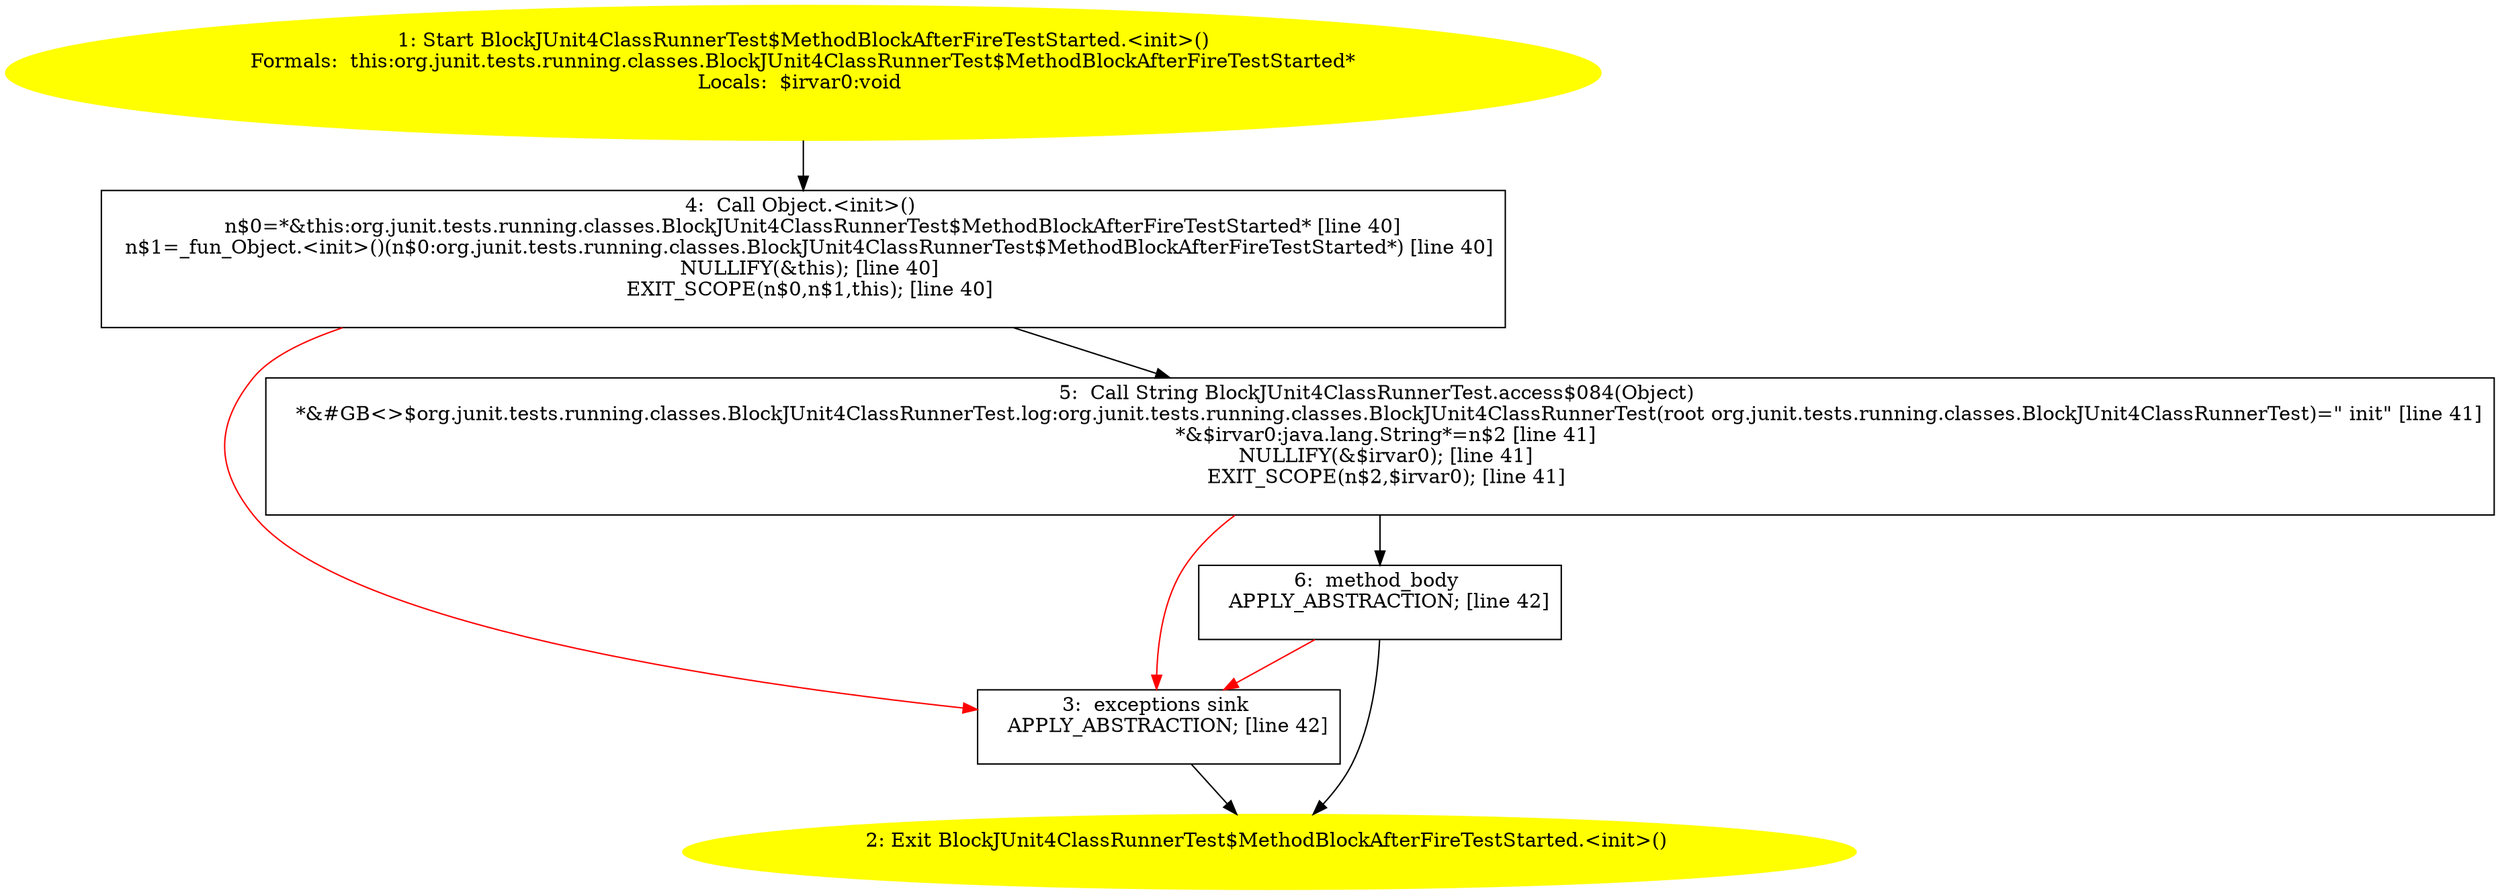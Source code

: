 /* @generated */
digraph cfg {
"org.junit.tests.running.classes.BlockJUnit4ClassRunnerTest$MethodBlockAfterFireTestStarted.<init>().976bb95f056223e97edb128675560f24_1" [label="1: Start BlockJUnit4ClassRunnerTest$MethodBlockAfterFireTestStarted.<init>()\nFormals:  this:org.junit.tests.running.classes.BlockJUnit4ClassRunnerTest$MethodBlockAfterFireTestStarted*\nLocals:  $irvar0:void \n  " color=yellow style=filled]
	

	 "org.junit.tests.running.classes.BlockJUnit4ClassRunnerTest$MethodBlockAfterFireTestStarted.<init>().976bb95f056223e97edb128675560f24_1" -> "org.junit.tests.running.classes.BlockJUnit4ClassRunnerTest$MethodBlockAfterFireTestStarted.<init>().976bb95f056223e97edb128675560f24_4" ;
"org.junit.tests.running.classes.BlockJUnit4ClassRunnerTest$MethodBlockAfterFireTestStarted.<init>().976bb95f056223e97edb128675560f24_2" [label="2: Exit BlockJUnit4ClassRunnerTest$MethodBlockAfterFireTestStarted.<init>() \n  " color=yellow style=filled]
	

"org.junit.tests.running.classes.BlockJUnit4ClassRunnerTest$MethodBlockAfterFireTestStarted.<init>().976bb95f056223e97edb128675560f24_3" [label="3:  exceptions sink \n   APPLY_ABSTRACTION; [line 42]\n " shape="box"]
	

	 "org.junit.tests.running.classes.BlockJUnit4ClassRunnerTest$MethodBlockAfterFireTestStarted.<init>().976bb95f056223e97edb128675560f24_3" -> "org.junit.tests.running.classes.BlockJUnit4ClassRunnerTest$MethodBlockAfterFireTestStarted.<init>().976bb95f056223e97edb128675560f24_2" ;
"org.junit.tests.running.classes.BlockJUnit4ClassRunnerTest$MethodBlockAfterFireTestStarted.<init>().976bb95f056223e97edb128675560f24_4" [label="4:  Call Object.<init>() \n   n$0=*&this:org.junit.tests.running.classes.BlockJUnit4ClassRunnerTest$MethodBlockAfterFireTestStarted* [line 40]\n  n$1=_fun_Object.<init>()(n$0:org.junit.tests.running.classes.BlockJUnit4ClassRunnerTest$MethodBlockAfterFireTestStarted*) [line 40]\n  NULLIFY(&this); [line 40]\n  EXIT_SCOPE(n$0,n$1,this); [line 40]\n " shape="box"]
	

	 "org.junit.tests.running.classes.BlockJUnit4ClassRunnerTest$MethodBlockAfterFireTestStarted.<init>().976bb95f056223e97edb128675560f24_4" -> "org.junit.tests.running.classes.BlockJUnit4ClassRunnerTest$MethodBlockAfterFireTestStarted.<init>().976bb95f056223e97edb128675560f24_5" ;
	 "org.junit.tests.running.classes.BlockJUnit4ClassRunnerTest$MethodBlockAfterFireTestStarted.<init>().976bb95f056223e97edb128675560f24_4" -> "org.junit.tests.running.classes.BlockJUnit4ClassRunnerTest$MethodBlockAfterFireTestStarted.<init>().976bb95f056223e97edb128675560f24_3" [color="red" ];
"org.junit.tests.running.classes.BlockJUnit4ClassRunnerTest$MethodBlockAfterFireTestStarted.<init>().976bb95f056223e97edb128675560f24_5" [label="5:  Call String BlockJUnit4ClassRunnerTest.access$084(Object) \n   *&#GB<>$org.junit.tests.running.classes.BlockJUnit4ClassRunnerTest.log:org.junit.tests.running.classes.BlockJUnit4ClassRunnerTest(root org.junit.tests.running.classes.BlockJUnit4ClassRunnerTest)=\" init\" [line 41]\n  *&$irvar0:java.lang.String*=n$2 [line 41]\n  NULLIFY(&$irvar0); [line 41]\n  EXIT_SCOPE(n$2,$irvar0); [line 41]\n " shape="box"]
	

	 "org.junit.tests.running.classes.BlockJUnit4ClassRunnerTest$MethodBlockAfterFireTestStarted.<init>().976bb95f056223e97edb128675560f24_5" -> "org.junit.tests.running.classes.BlockJUnit4ClassRunnerTest$MethodBlockAfterFireTestStarted.<init>().976bb95f056223e97edb128675560f24_6" ;
	 "org.junit.tests.running.classes.BlockJUnit4ClassRunnerTest$MethodBlockAfterFireTestStarted.<init>().976bb95f056223e97edb128675560f24_5" -> "org.junit.tests.running.classes.BlockJUnit4ClassRunnerTest$MethodBlockAfterFireTestStarted.<init>().976bb95f056223e97edb128675560f24_3" [color="red" ];
"org.junit.tests.running.classes.BlockJUnit4ClassRunnerTest$MethodBlockAfterFireTestStarted.<init>().976bb95f056223e97edb128675560f24_6" [label="6:  method_body \n   APPLY_ABSTRACTION; [line 42]\n " shape="box"]
	

	 "org.junit.tests.running.classes.BlockJUnit4ClassRunnerTest$MethodBlockAfterFireTestStarted.<init>().976bb95f056223e97edb128675560f24_6" -> "org.junit.tests.running.classes.BlockJUnit4ClassRunnerTest$MethodBlockAfterFireTestStarted.<init>().976bb95f056223e97edb128675560f24_2" ;
	 "org.junit.tests.running.classes.BlockJUnit4ClassRunnerTest$MethodBlockAfterFireTestStarted.<init>().976bb95f056223e97edb128675560f24_6" -> "org.junit.tests.running.classes.BlockJUnit4ClassRunnerTest$MethodBlockAfterFireTestStarted.<init>().976bb95f056223e97edb128675560f24_3" [color="red" ];
}
